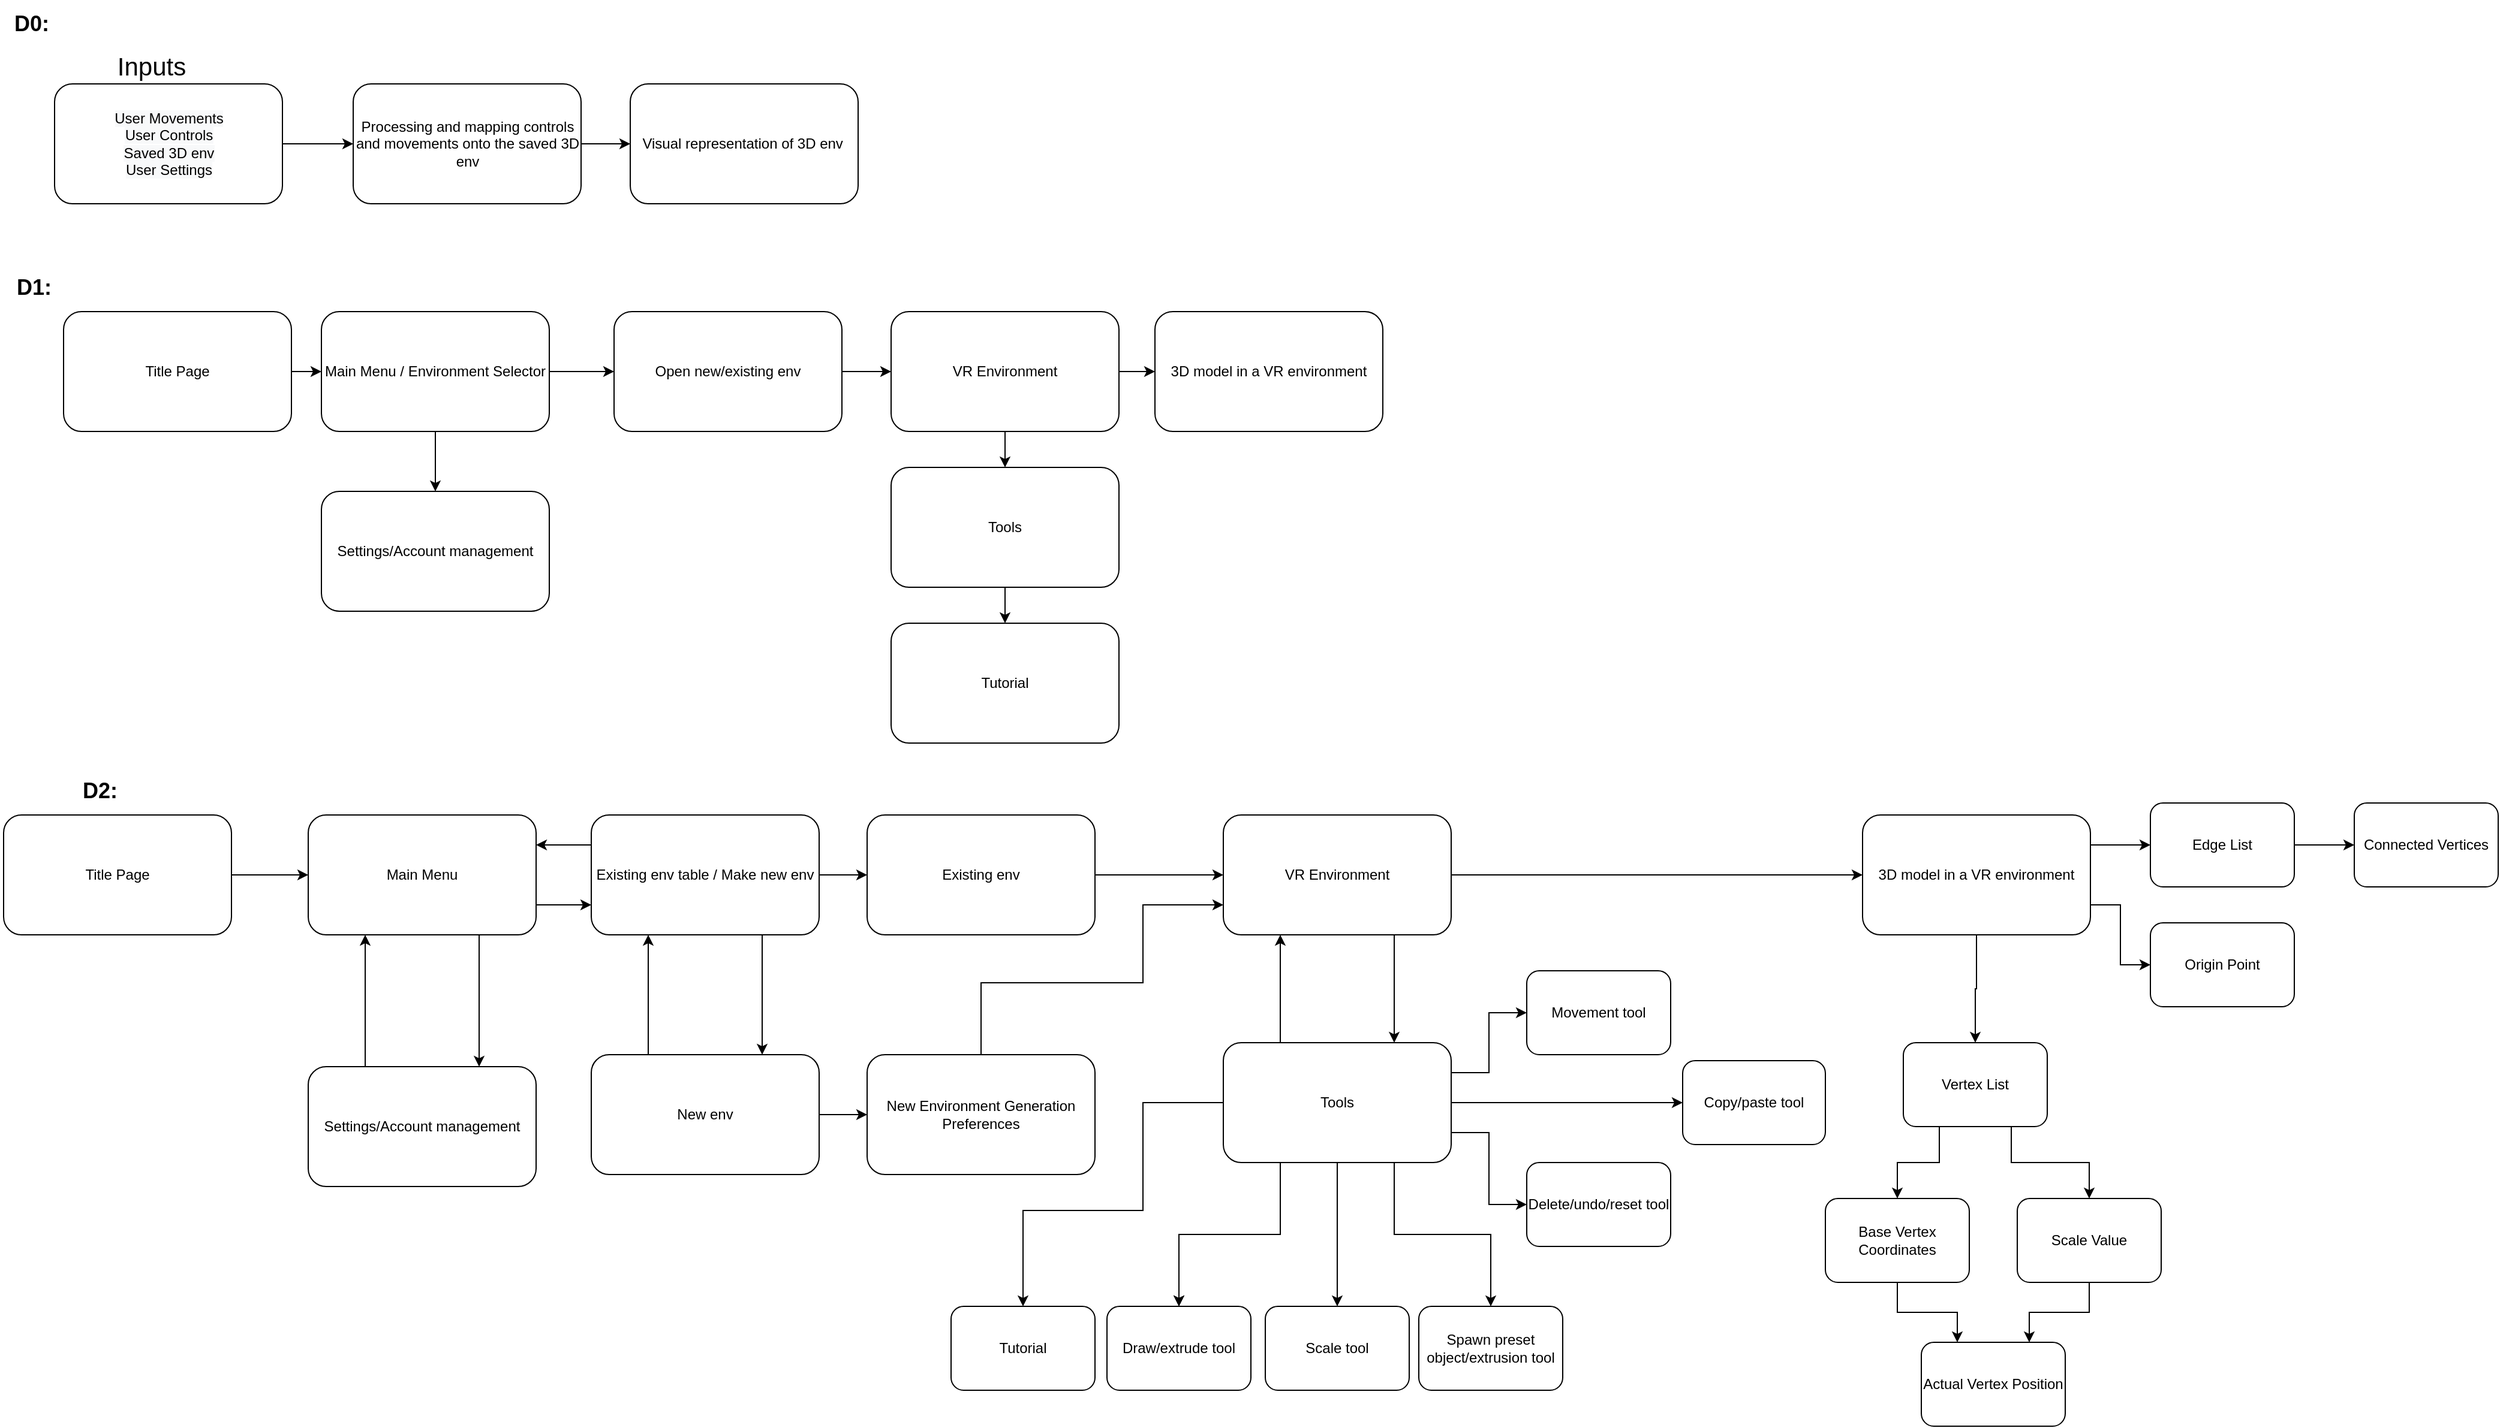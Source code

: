 <mxfile version="20.3.6" type="google"><diagram id="C5RBs43oDa-KdzZeNtuy" name="Page-1"><mxGraphModel grid="1" page="1" gridSize="10" guides="1" tooltips="1" connect="1" arrows="1" fold="1" pageScale="1" pageWidth="827" pageHeight="1169" math="0" shadow="0"><root><mxCell id="WIyWlLk6GJQsqaUBKTNV-0"/><mxCell id="WIyWlLk6GJQsqaUBKTNV-1" parent="WIyWlLk6GJQsqaUBKTNV-0"/><mxCell id="8bLmDwcnnXkSl3ox3j59-17" style="edgeStyle=orthogonalEdgeStyle;rounded=0;orthogonalLoop=1;jettySize=auto;html=1;exitX=1;exitY=0.5;exitDx=0;exitDy=0;entryX=0;entryY=0.5;entryDx=0;entryDy=0;fontSize=22;" edge="1" parent="WIyWlLk6GJQsqaUBKTNV-1" source="WIyWlLk6GJQsqaUBKTNV-3" target="8bLmDwcnnXkSl3ox3j59-7"><mxGeometry relative="1" as="geometry"/></mxCell><mxCell id="WIyWlLk6GJQsqaUBKTNV-3" value="&lt;span style=&quot;color: rgb(0, 0, 0); font-family: Helvetica; font-size: 12px; font-style: normal; font-variant-ligatures: normal; font-variant-caps: normal; font-weight: 400; letter-spacing: normal; orphans: 2; text-align: center; text-indent: 0px; text-transform: none; widows: 2; word-spacing: 0px; -webkit-text-stroke-width: 0px; background-color: rgb(248, 249, 250); text-decoration-thickness: initial; text-decoration-style: initial; text-decoration-color: initial; float: none; display: inline !important;&quot;&gt;User Movements&lt;/span&gt;&lt;br style=&quot;color: rgb(0, 0, 0); font-family: Helvetica; font-size: 12px; font-style: normal; font-variant-ligatures: normal; font-variant-caps: normal; font-weight: 400; letter-spacing: normal; orphans: 2; text-align: center; text-indent: 0px; text-transform: none; widows: 2; word-spacing: 0px; -webkit-text-stroke-width: 0px; background-color: rgb(248, 249, 250); text-decoration-thickness: initial; text-decoration-style: initial; text-decoration-color: initial;&quot;&gt;&lt;span style=&quot;color: rgb(0, 0, 0); font-family: Helvetica; font-size: 12px; font-style: normal; font-variant-ligatures: normal; font-variant-caps: normal; font-weight: 400; letter-spacing: normal; orphans: 2; text-align: center; text-indent: 0px; text-transform: none; widows: 2; word-spacing: 0px; -webkit-text-stroke-width: 0px; background-color: rgb(248, 249, 250); text-decoration-thickness: initial; text-decoration-style: initial; text-decoration-color: initial; float: none; display: inline !important;&quot;&gt;User Controls&lt;br&gt;Saved 3D env&lt;br&gt;User Settings&lt;br&gt;&lt;/span&gt;" style="rounded=1;whiteSpace=wrap;html=1;fontSize=12;glass=0;strokeWidth=1;shadow=0;" vertex="1" parent="WIyWlLk6GJQsqaUBKTNV-1"><mxGeometry x="-147.5" y="110" width="190" height="100" as="geometry"/></mxCell><mxCell id="8bLmDwcnnXkSl3ox3j59-1" value="Inputs" style="text;html=1;align=center;verticalAlign=middle;resizable=0;points=[];autosize=1;strokeColor=none;fillColor=none;fontSize=21;" vertex="1" parent="WIyWlLk6GJQsqaUBKTNV-1"><mxGeometry x="-107.5" y="75" width="80" height="40" as="geometry"/></mxCell><mxCell id="bWEmpoNXURwbK2FzVk98-0" value="&lt;font style=&quot;font-size: 18px;&quot;&gt;&lt;b&gt;D0:&lt;/b&gt;&lt;/font&gt;" style="text;html=1;resizable=0;autosize=1;align=center;verticalAlign=middle;points=[];fillColor=none;strokeColor=none;rounded=0;" vertex="1" parent="WIyWlLk6GJQsqaUBKTNV-1"><mxGeometry x="-192.5" y="40" width="50" height="40" as="geometry"/></mxCell><mxCell id="8bLmDwcnnXkSl3ox3j59-18" style="edgeStyle=orthogonalEdgeStyle;rounded=0;orthogonalLoop=1;jettySize=auto;html=1;exitX=1;exitY=0.5;exitDx=0;exitDy=0;fontSize=22;" edge="1" parent="WIyWlLk6GJQsqaUBKTNV-1" source="8bLmDwcnnXkSl3ox3j59-7" target="8bLmDwcnnXkSl3ox3j59-8"><mxGeometry relative="1" as="geometry"/></mxCell><mxCell id="8bLmDwcnnXkSl3ox3j59-7" value="Processing and mapping controls and movements onto the saved 3D env" style="rounded=1;whiteSpace=wrap;html=1;fontSize=12;glass=0;strokeWidth=1;shadow=0;" vertex="1" parent="WIyWlLk6GJQsqaUBKTNV-1"><mxGeometry x="101.5" y="110" width="190" height="100" as="geometry"/></mxCell><mxCell id="8bLmDwcnnXkSl3ox3j59-8" value="Visual representation of 3D env&amp;nbsp;" style="rounded=1;whiteSpace=wrap;html=1;fontSize=12;glass=0;strokeWidth=1;shadow=0;" vertex="1" parent="WIyWlLk6GJQsqaUBKTNV-1"><mxGeometry x="332.5" y="110" width="190" height="100" as="geometry"/></mxCell><mxCell id="8bLmDwcnnXkSl3ox3j59-11" value="3D model in a VR environment" style="rounded=1;whiteSpace=wrap;html=1;fontSize=12;glass=0;strokeWidth=1;shadow=0;" vertex="1" parent="WIyWlLk6GJQsqaUBKTNV-1"><mxGeometry x="770" y="300" width="190" height="100" as="geometry"/></mxCell><mxCell id="Q3Ee64jmvVKUukbsxCma-2" style="edgeStyle=orthogonalEdgeStyle;rounded=0;orthogonalLoop=1;jettySize=auto;html=1;entryX=0;entryY=0.5;entryDx=0;entryDy=0;" edge="1" parent="WIyWlLk6GJQsqaUBKTNV-1" source="8bLmDwcnnXkSl3ox3j59-12" target="ZEWPwXV3_fpXoIMDEZgi-4"><mxGeometry relative="1" as="geometry"/></mxCell><mxCell id="8bLmDwcnnXkSl3ox3j59-12" value="Open new/existing env" style="rounded=1;whiteSpace=wrap;html=1;fontSize=12;glass=0;strokeWidth=1;shadow=0;" vertex="1" parent="WIyWlLk6GJQsqaUBKTNV-1"><mxGeometry x="319" y="300" width="190" height="100" as="geometry"/></mxCell><mxCell id="Q3Ee64jmvVKUukbsxCma-0" value="&lt;font style=&quot;font-size: 18px;&quot;&gt;&lt;b&gt;D1:&lt;/b&gt;&lt;/font&gt;" style="text;html=1;resizable=0;autosize=1;align=center;verticalAlign=middle;points=[];fillColor=none;strokeColor=none;rounded=0;" vertex="1" parent="WIyWlLk6GJQsqaUBKTNV-1"><mxGeometry x="-190" y="260" width="50" height="40" as="geometry"/></mxCell><mxCell id="Q3Ee64jmvVKUukbsxCma-24" value="" style="edgeStyle=orthogonalEdgeStyle;rounded=0;orthogonalLoop=1;jettySize=auto;html=1;" edge="1" parent="WIyWlLk6GJQsqaUBKTNV-1" source="8bLmDwcnnXkSl3ox3j59-19" target="ZEWPwXV3_fpXoIMDEZgi-1"><mxGeometry relative="1" as="geometry"/></mxCell><mxCell id="8bLmDwcnnXkSl3ox3j59-19" value="Title Page" style="rounded=1;whiteSpace=wrap;html=1;fontSize=12;glass=0;strokeWidth=1;shadow=0;" vertex="1" parent="WIyWlLk6GJQsqaUBKTNV-1"><mxGeometry x="-140" y="300" width="190" height="100" as="geometry"/></mxCell><mxCell id="ZEWPwXV3_fpXoIMDEZgi-1" value="Main Menu / Environment Selector" style="rounded=1;whiteSpace=wrap;html=1;fontSize=12;glass=0;strokeWidth=1;shadow=0;" vertex="1" parent="WIyWlLk6GJQsqaUBKTNV-1"><mxGeometry x="75" y="300" width="190" height="100" as="geometry"/></mxCell><mxCell id="Q3Ee64jmvVKUukbsxCma-1" value="Settings/Account management" style="rounded=1;whiteSpace=wrap;html=1;fontSize=12;glass=0;strokeWidth=1;shadow=0;" vertex="1" parent="WIyWlLk6GJQsqaUBKTNV-1"><mxGeometry x="75" y="450" width="190" height="100" as="geometry"/></mxCell><mxCell id="ZEWPwXV3_fpXoIMDEZgi-2" value="" style="endArrow=classic;html=1;rounded=0;exitX=0.5;exitY=1;exitDx=0;exitDy=0;entryX=0.5;entryY=0;entryDx=0;entryDy=0;" edge="1" parent="WIyWlLk6GJQsqaUBKTNV-1" source="ZEWPwXV3_fpXoIMDEZgi-1" target="Q3Ee64jmvVKUukbsxCma-1"><mxGeometry width="50" height="50" relative="1" as="geometry"><mxPoint x="380" y="430" as="sourcePoint"/><mxPoint x="430" y="380" as="targetPoint"/></mxGeometry></mxCell><mxCell id="ZEWPwXV3_fpXoIMDEZgi-3" style="edgeStyle=orthogonalEdgeStyle;rounded=0;orthogonalLoop=1;jettySize=auto;html=1;exitX=1;exitY=0.5;exitDx=0;exitDy=0;entryX=0;entryY=0.5;entryDx=0;entryDy=0;" edge="1" parent="WIyWlLk6GJQsqaUBKTNV-1" source="ZEWPwXV3_fpXoIMDEZgi-1" target="8bLmDwcnnXkSl3ox3j59-12"><mxGeometry relative="1" as="geometry"/></mxCell><mxCell id="ZEWPwXV3_fpXoIMDEZgi-6" style="edgeStyle=orthogonalEdgeStyle;rounded=0;orthogonalLoop=1;jettySize=auto;html=1;exitX=0.5;exitY=1;exitDx=0;exitDy=0;entryX=0.5;entryY=0;entryDx=0;entryDy=0;" edge="1" parent="WIyWlLk6GJQsqaUBKTNV-1" source="ZEWPwXV3_fpXoIMDEZgi-4" target="ZEWPwXV3_fpXoIMDEZgi-5"><mxGeometry relative="1" as="geometry"/></mxCell><mxCell id="Q3Ee64jmvVKUukbsxCma-3" style="edgeStyle=orthogonalEdgeStyle;rounded=0;orthogonalLoop=1;jettySize=auto;html=1;entryX=0;entryY=0.5;entryDx=0;entryDy=0;" edge="1" parent="WIyWlLk6GJQsqaUBKTNV-1" source="ZEWPwXV3_fpXoIMDEZgi-4" target="8bLmDwcnnXkSl3ox3j59-11"><mxGeometry relative="1" as="geometry"/></mxCell><mxCell id="ZEWPwXV3_fpXoIMDEZgi-4" value="VR Environment" style="rounded=1;whiteSpace=wrap;html=1;fontSize=12;glass=0;strokeWidth=1;shadow=0;" vertex="1" parent="WIyWlLk6GJQsqaUBKTNV-1"><mxGeometry x="550" y="300" width="190" height="100" as="geometry"/></mxCell><mxCell id="Q3Ee64jmvVKUukbsxCma-5" value="" style="edgeStyle=orthogonalEdgeStyle;rounded=0;orthogonalLoop=1;jettySize=auto;html=1;" edge="1" parent="WIyWlLk6GJQsqaUBKTNV-1" source="ZEWPwXV3_fpXoIMDEZgi-5" target="Q3Ee64jmvVKUukbsxCma-4"><mxGeometry relative="1" as="geometry"/></mxCell><mxCell id="ZEWPwXV3_fpXoIMDEZgi-5" value="Tools" style="rounded=1;whiteSpace=wrap;html=1;fontSize=12;glass=0;strokeWidth=1;shadow=0;" vertex="1" parent="WIyWlLk6GJQsqaUBKTNV-1"><mxGeometry x="550" y="430" width="190" height="100" as="geometry"/></mxCell><mxCell id="Q3Ee64jmvVKUukbsxCma-4" value="Tutorial" style="rounded=1;whiteSpace=wrap;html=1;fontSize=12;glass=0;strokeWidth=1;shadow=0;" vertex="1" parent="WIyWlLk6GJQsqaUBKTNV-1"><mxGeometry x="550" y="560" width="190" height="100" as="geometry"/></mxCell><mxCell id="00nj9bnLJG-8SDfMK1m7-7" style="edgeStyle=orthogonalEdgeStyle;rounded=0;orthogonalLoop=1;jettySize=auto;html=1;exitX=0;exitY=0.25;exitDx=0;exitDy=0;entryX=1;entryY=0.25;entryDx=0;entryDy=0;" edge="1" parent="WIyWlLk6GJQsqaUBKTNV-1" source="Q3Ee64jmvVKUukbsxCma-8" target="Q3Ee64jmvVKUukbsxCma-11"><mxGeometry relative="1" as="geometry"/></mxCell><mxCell id="00nj9bnLJG-8SDfMK1m7-11" style="edgeStyle=orthogonalEdgeStyle;rounded=0;orthogonalLoop=1;jettySize=auto;html=1;exitX=0.75;exitY=1;exitDx=0;exitDy=0;entryX=0.75;entryY=0;entryDx=0;entryDy=0;" edge="1" parent="WIyWlLk6GJQsqaUBKTNV-1" source="Q3Ee64jmvVKUukbsxCma-8" target="Q3Ee64jmvVKUukbsxCma-28"><mxGeometry relative="1" as="geometry"/></mxCell><mxCell id="00nj9bnLJG-8SDfMK1m7-14" style="edgeStyle=orthogonalEdgeStyle;rounded=0;orthogonalLoop=1;jettySize=auto;html=1;exitX=1;exitY=0.5;exitDx=0;exitDy=0;entryX=0;entryY=0.5;entryDx=0;entryDy=0;" edge="1" parent="WIyWlLk6GJQsqaUBKTNV-1" source="Q3Ee64jmvVKUukbsxCma-8" target="Q3Ee64jmvVKUukbsxCma-32"><mxGeometry relative="1" as="geometry"/></mxCell><mxCell id="Q3Ee64jmvVKUukbsxCma-8" value="Existing env table / Make new env" style="rounded=1;whiteSpace=wrap;html=1;fontSize=12;glass=0;strokeWidth=1;shadow=0;" vertex="1" parent="WIyWlLk6GJQsqaUBKTNV-1"><mxGeometry x="300" y="720" width="190" height="100" as="geometry"/></mxCell><mxCell id="Q3Ee64jmvVKUukbsxCma-9" value="&lt;font style=&quot;font-size: 18px;&quot;&gt;&lt;b&gt;D2:&lt;/b&gt;&lt;/font&gt;" style="text;html=1;resizable=0;autosize=1;align=center;verticalAlign=middle;points=[];fillColor=none;strokeColor=none;rounded=0;" vertex="1" parent="WIyWlLk6GJQsqaUBKTNV-1"><mxGeometry x="-135" y="680" width="50" height="40" as="geometry"/></mxCell><mxCell id="Q3Ee64jmvVKUukbsxCma-25" value="" style="edgeStyle=orthogonalEdgeStyle;rounded=0;orthogonalLoop=1;jettySize=auto;html=1;" edge="1" parent="WIyWlLk6GJQsqaUBKTNV-1" source="Q3Ee64jmvVKUukbsxCma-10" target="Q3Ee64jmvVKUukbsxCma-11"><mxGeometry relative="1" as="geometry"/></mxCell><mxCell id="Q3Ee64jmvVKUukbsxCma-10" value="Title Page" style="rounded=1;whiteSpace=wrap;html=1;fontSize=12;glass=0;strokeWidth=1;shadow=0;" vertex="1" parent="WIyWlLk6GJQsqaUBKTNV-1"><mxGeometry x="-190" y="720" width="190" height="100" as="geometry"/></mxCell><mxCell id="00nj9bnLJG-8SDfMK1m7-5" style="edgeStyle=orthogonalEdgeStyle;rounded=0;orthogonalLoop=1;jettySize=auto;html=1;exitX=0.75;exitY=1;exitDx=0;exitDy=0;entryX=0.75;entryY=0;entryDx=0;entryDy=0;" edge="1" parent="WIyWlLk6GJQsqaUBKTNV-1" source="Q3Ee64jmvVKUukbsxCma-11" target="Q3Ee64jmvVKUukbsxCma-12"><mxGeometry relative="1" as="geometry"/></mxCell><mxCell id="00nj9bnLJG-8SDfMK1m7-6" style="edgeStyle=orthogonalEdgeStyle;rounded=0;orthogonalLoop=1;jettySize=auto;html=1;exitX=1;exitY=0.75;exitDx=0;exitDy=0;entryX=0;entryY=0.75;entryDx=0;entryDy=0;" edge="1" parent="WIyWlLk6GJQsqaUBKTNV-1" source="Q3Ee64jmvVKUukbsxCma-11" target="Q3Ee64jmvVKUukbsxCma-8"><mxGeometry relative="1" as="geometry"/></mxCell><mxCell id="Q3Ee64jmvVKUukbsxCma-11" value="Main Menu" style="rounded=1;whiteSpace=wrap;html=1;fontSize=12;glass=0;strokeWidth=1;shadow=0;" vertex="1" parent="WIyWlLk6GJQsqaUBKTNV-1"><mxGeometry x="64" y="720" width="190" height="100" as="geometry"/></mxCell><mxCell id="00nj9bnLJG-8SDfMK1m7-4" style="edgeStyle=orthogonalEdgeStyle;rounded=0;orthogonalLoop=1;jettySize=auto;html=1;exitX=0.25;exitY=0;exitDx=0;exitDy=0;entryX=0.25;entryY=1;entryDx=0;entryDy=0;" edge="1" parent="WIyWlLk6GJQsqaUBKTNV-1" source="Q3Ee64jmvVKUukbsxCma-12" target="Q3Ee64jmvVKUukbsxCma-11"><mxGeometry relative="1" as="geometry"/></mxCell><mxCell id="Q3Ee64jmvVKUukbsxCma-12" value="Settings/Account management" style="rounded=1;whiteSpace=wrap;html=1;fontSize=12;glass=0;strokeWidth=1;shadow=0;" vertex="1" parent="WIyWlLk6GJQsqaUBKTNV-1"><mxGeometry x="64" y="930" width="190" height="100" as="geometry"/></mxCell><mxCell id="Q3Ee64jmvVKUukbsxCma-23" value="" style="edgeStyle=orthogonalEdgeStyle;rounded=0;orthogonalLoop=1;jettySize=auto;html=1;entryX=0;entryY=0.5;entryDx=0;entryDy=0;" edge="1" parent="WIyWlLk6GJQsqaUBKTNV-1" source="Q3Ee64jmvVKUukbsxCma-17" target="00nj9bnLJG-8SDfMK1m7-0"><mxGeometry relative="1" as="geometry"><mxPoint x="1280.84" y="770" as="targetPoint"/></mxGeometry></mxCell><mxCell id="00nj9bnLJG-8SDfMK1m7-16" style="edgeStyle=orthogonalEdgeStyle;rounded=0;orthogonalLoop=1;jettySize=auto;html=1;exitX=0.75;exitY=1;exitDx=0;exitDy=0;entryX=0.75;entryY=0;entryDx=0;entryDy=0;" edge="1" parent="WIyWlLk6GJQsqaUBKTNV-1" source="Q3Ee64jmvVKUukbsxCma-17" target="Q3Ee64jmvVKUukbsxCma-19"><mxGeometry relative="1" as="geometry"><mxPoint x="969.5" y="870" as="sourcePoint"/></mxGeometry></mxCell><mxCell id="Q3Ee64jmvVKUukbsxCma-17" value="VR Environment" style="rounded=1;whiteSpace=wrap;html=1;fontSize=12;glass=0;strokeWidth=1;shadow=0;" vertex="1" parent="WIyWlLk6GJQsqaUBKTNV-1"><mxGeometry x="827" y="720" width="190" height="100" as="geometry"/></mxCell><mxCell id="00nj9bnLJG-8SDfMK1m7-15" style="edgeStyle=orthogonalEdgeStyle;rounded=0;orthogonalLoop=1;jettySize=auto;html=1;exitX=0.25;exitY=0;exitDx=0;exitDy=0;entryX=0.25;entryY=1;entryDx=0;entryDy=0;" edge="1" parent="WIyWlLk6GJQsqaUBKTNV-1" source="Q3Ee64jmvVKUukbsxCma-19" target="Q3Ee64jmvVKUukbsxCma-17"><mxGeometry relative="1" as="geometry"><mxPoint x="874.5" y="870" as="targetPoint"/></mxGeometry></mxCell><mxCell id="nfgmm3gEBnVKPM49lUaI-1" style="edgeStyle=orthogonalEdgeStyle;rounded=0;orthogonalLoop=1;jettySize=auto;html=1;exitX=1;exitY=0.25;exitDx=0;exitDy=0;" edge="1" parent="WIyWlLk6GJQsqaUBKTNV-1" source="Q3Ee64jmvVKUukbsxCma-19" target="nfgmm3gEBnVKPM49lUaI-0"><mxGeometry relative="1" as="geometry"/></mxCell><mxCell id="nfgmm3gEBnVKPM49lUaI-4" style="edgeStyle=orthogonalEdgeStyle;rounded=0;orthogonalLoop=1;jettySize=auto;html=1;exitX=1;exitY=0.75;exitDx=0;exitDy=0;entryX=0;entryY=0.5;entryDx=0;entryDy=0;" edge="1" parent="WIyWlLk6GJQsqaUBKTNV-1" source="Q3Ee64jmvVKUukbsxCma-19" target="nfgmm3gEBnVKPM49lUaI-2"><mxGeometry relative="1" as="geometry"/></mxCell><mxCell id="00nj9bnLJG-8SDfMK1m7-20" style="edgeStyle=orthogonalEdgeStyle;rounded=0;orthogonalLoop=1;jettySize=auto;html=1;exitX=0.25;exitY=1;exitDx=0;exitDy=0;entryX=0.5;entryY=0;entryDx=0;entryDy=0;" edge="1" parent="WIyWlLk6GJQsqaUBKTNV-1" source="Q3Ee64jmvVKUukbsxCma-19" target="Q3Ee64jmvVKUukbsxCma-20"><mxGeometry relative="1" as="geometry"/></mxCell><mxCell id="00nj9bnLJG-8SDfMK1m7-21" style="edgeStyle=orthogonalEdgeStyle;rounded=0;orthogonalLoop=1;jettySize=auto;html=1;exitX=0.75;exitY=1;exitDx=0;exitDy=0;entryX=0.5;entryY=0;entryDx=0;entryDy=0;" edge="1" parent="WIyWlLk6GJQsqaUBKTNV-1" source="Q3Ee64jmvVKUukbsxCma-19" target="nfgmm3gEBnVKPM49lUaI-5"><mxGeometry relative="1" as="geometry"/></mxCell><mxCell id="00nj9bnLJG-8SDfMK1m7-22" style="edgeStyle=orthogonalEdgeStyle;rounded=0;orthogonalLoop=1;jettySize=auto;html=1;exitX=0.5;exitY=1;exitDx=0;exitDy=0;entryX=0.5;entryY=0;entryDx=0;entryDy=0;" edge="1" parent="WIyWlLk6GJQsqaUBKTNV-1" source="Q3Ee64jmvVKUukbsxCma-19" target="nfgmm3gEBnVKPM49lUaI-7"><mxGeometry relative="1" as="geometry"/></mxCell><mxCell id="00nj9bnLJG-8SDfMK1m7-23" style="edgeStyle=orthogonalEdgeStyle;rounded=0;orthogonalLoop=1;jettySize=auto;html=1;exitX=1;exitY=0.5;exitDx=0;exitDy=0;entryX=0;entryY=0.5;entryDx=0;entryDy=0;" edge="1" parent="WIyWlLk6GJQsqaUBKTNV-1" source="Q3Ee64jmvVKUukbsxCma-19" target="nfgmm3gEBnVKPM49lUaI-9"><mxGeometry relative="1" as="geometry"/></mxCell><mxCell id="rA3e7qg36BxeloMbBD3C-1" style="edgeStyle=orthogonalEdgeStyle;rounded=0;orthogonalLoop=1;jettySize=auto;html=1;" edge="1" parent="WIyWlLk6GJQsqaUBKTNV-1" source="Q3Ee64jmvVKUukbsxCma-19" target="rA3e7qg36BxeloMbBD3C-0"><mxGeometry relative="1" as="geometry"><Array as="points"><mxPoint x="760" y="960"/><mxPoint x="760" y="1050"/><mxPoint x="660" y="1050"/></Array></mxGeometry></mxCell><mxCell id="Q3Ee64jmvVKUukbsxCma-19" value="Tools" style="rounded=1;whiteSpace=wrap;html=1;fontSize=12;glass=0;strokeWidth=1;shadow=0;" vertex="1" parent="WIyWlLk6GJQsqaUBKTNV-1"><mxGeometry x="827" y="910" width="190" height="100" as="geometry"/></mxCell><mxCell id="Q3Ee64jmvVKUukbsxCma-20" value="Draw/extrude tool" style="rounded=1;whiteSpace=wrap;html=1;fontSize=12;glass=0;strokeWidth=1;shadow=0;" vertex="1" parent="WIyWlLk6GJQsqaUBKTNV-1"><mxGeometry x="730" y="1130" width="120" height="70" as="geometry"/></mxCell><mxCell id="00nj9bnLJG-8SDfMK1m7-24" style="edgeStyle=orthogonalEdgeStyle;rounded=0;orthogonalLoop=1;jettySize=auto;html=1;exitX=0.5;exitY=1;exitDx=0;exitDy=0;entryX=0.5;entryY=0;entryDx=0;entryDy=0;" edge="1" parent="WIyWlLk6GJQsqaUBKTNV-1" source="00nj9bnLJG-8SDfMK1m7-0" target="00nj9bnLJG-8SDfMK1m7-25"><mxGeometry relative="1" as="geometry"><mxPoint x="1474.429" y="910" as="targetPoint"/></mxGeometry></mxCell><mxCell id="00nj9bnLJG-8SDfMK1m7-42" style="edgeStyle=orthogonalEdgeStyle;rounded=0;orthogonalLoop=1;jettySize=auto;html=1;exitX=1;exitY=0.25;exitDx=0;exitDy=0;entryX=0;entryY=0.5;entryDx=0;entryDy=0;" edge="1" parent="WIyWlLk6GJQsqaUBKTNV-1" source="00nj9bnLJG-8SDfMK1m7-0" target="00nj9bnLJG-8SDfMK1m7-35"><mxGeometry relative="1" as="geometry"/></mxCell><mxCell id="00nj9bnLJG-8SDfMK1m7-43" style="edgeStyle=orthogonalEdgeStyle;rounded=0;orthogonalLoop=1;jettySize=auto;html=1;exitX=1;exitY=0.75;exitDx=0;exitDy=0;entryX=0;entryY=0.5;entryDx=0;entryDy=0;" edge="1" parent="WIyWlLk6GJQsqaUBKTNV-1" source="00nj9bnLJG-8SDfMK1m7-0" target="00nj9bnLJG-8SDfMK1m7-40"><mxGeometry relative="1" as="geometry"/></mxCell><mxCell id="00nj9bnLJG-8SDfMK1m7-0" value="3D model in a VR environment" style="rounded=1;whiteSpace=wrap;html=1;fontSize=12;glass=0;strokeWidth=1;shadow=0;" vertex="1" parent="WIyWlLk6GJQsqaUBKTNV-1"><mxGeometry x="1360" y="720" width="190" height="100" as="geometry"/></mxCell><mxCell id="Q3Ee64jmvVKUukbsxCma-35" value="" style="edgeStyle=orthogonalEdgeStyle;rounded=0;orthogonalLoop=1;jettySize=auto;html=1;" edge="1" parent="WIyWlLk6GJQsqaUBKTNV-1" source="Q3Ee64jmvVKUukbsxCma-28" target="00nj9bnLJG-8SDfMK1m7-1"><mxGeometry relative="1" as="geometry"/></mxCell><mxCell id="00nj9bnLJG-8SDfMK1m7-10" style="edgeStyle=orthogonalEdgeStyle;rounded=0;orthogonalLoop=1;jettySize=auto;html=1;exitX=0.25;exitY=0;exitDx=0;exitDy=0;entryX=0.25;entryY=1;entryDx=0;entryDy=0;" edge="1" parent="WIyWlLk6GJQsqaUBKTNV-1" source="Q3Ee64jmvVKUukbsxCma-28" target="Q3Ee64jmvVKUukbsxCma-8"><mxGeometry relative="1" as="geometry"/></mxCell><mxCell id="Q3Ee64jmvVKUukbsxCma-28" value="New env" style="rounded=1;whiteSpace=wrap;html=1;fontSize=12;glass=0;strokeWidth=1;shadow=0;" vertex="1" parent="WIyWlLk6GJQsqaUBKTNV-1"><mxGeometry x="300" y="920" width="190" height="100" as="geometry"/></mxCell><mxCell id="Q3Ee64jmvVKUukbsxCma-38" value="" style="edgeStyle=orthogonalEdgeStyle;rounded=0;orthogonalLoop=1;jettySize=auto;html=1;entryX=0;entryY=0.75;entryDx=0;entryDy=0;" edge="1" parent="WIyWlLk6GJQsqaUBKTNV-1" source="00nj9bnLJG-8SDfMK1m7-1" target="Q3Ee64jmvVKUukbsxCma-17"><mxGeometry relative="1" as="geometry"><mxPoint x="625" y="820" as="targetPoint"/><Array as="points"><mxPoint x="625" y="860"/><mxPoint x="760" y="860"/><mxPoint x="760" y="795"/></Array></mxGeometry></mxCell><mxCell id="00nj9bnLJG-8SDfMK1m7-1" value="New Environment Generation Preferences" style="rounded=1;whiteSpace=wrap;html=1;fontSize=12;glass=0;strokeWidth=1;shadow=0;" vertex="1" parent="WIyWlLk6GJQsqaUBKTNV-1"><mxGeometry x="530" y="920" width="190" height="100" as="geometry"/></mxCell><mxCell id="Q3Ee64jmvVKUukbsxCma-34" value="" style="edgeStyle=orthogonalEdgeStyle;rounded=0;orthogonalLoop=1;jettySize=auto;html=1;" edge="1" parent="WIyWlLk6GJQsqaUBKTNV-1" source="Q3Ee64jmvVKUukbsxCma-32" target="Q3Ee64jmvVKUukbsxCma-17"><mxGeometry relative="1" as="geometry"/></mxCell><mxCell id="Q3Ee64jmvVKUukbsxCma-32" value="Existing env" style="rounded=1;whiteSpace=wrap;html=1;fontSize=12;glass=0;strokeWidth=1;shadow=0;" vertex="1" parent="WIyWlLk6GJQsqaUBKTNV-1"><mxGeometry x="530" y="720" width="190" height="100" as="geometry"/></mxCell><mxCell id="nfgmm3gEBnVKPM49lUaI-0" value="Movement tool" style="rounded=1;whiteSpace=wrap;html=1;fontSize=12;glass=0;strokeWidth=1;shadow=0;" vertex="1" parent="WIyWlLk6GJQsqaUBKTNV-1"><mxGeometry x="1080" y="850" width="120" height="70" as="geometry"/></mxCell><mxCell id="nfgmm3gEBnVKPM49lUaI-2" value="Delete/undo/reset tool" style="rounded=1;whiteSpace=wrap;html=1;fontSize=12;glass=0;strokeWidth=1;shadow=0;" vertex="1" parent="WIyWlLk6GJQsqaUBKTNV-1"><mxGeometry x="1080" y="1010" width="120" height="70" as="geometry"/></mxCell><mxCell id="nfgmm3gEBnVKPM49lUaI-5" value="Spawn preset object/extrusion tool" style="rounded=1;whiteSpace=wrap;html=1;fontSize=12;glass=0;strokeWidth=1;shadow=0;" vertex="1" parent="WIyWlLk6GJQsqaUBKTNV-1"><mxGeometry x="990" y="1130" width="120" height="70" as="geometry"/></mxCell><mxCell id="nfgmm3gEBnVKPM49lUaI-7" value="Scale tool" style="rounded=1;whiteSpace=wrap;html=1;fontSize=12;glass=0;strokeWidth=1;shadow=0;" vertex="1" parent="WIyWlLk6GJQsqaUBKTNV-1"><mxGeometry x="862" y="1130" width="120" height="70" as="geometry"/></mxCell><mxCell id="nfgmm3gEBnVKPM49lUaI-9" value="Copy/paste tool" style="rounded=1;whiteSpace=wrap;html=1;fontSize=12;glass=0;strokeWidth=1;shadow=0;" vertex="1" parent="WIyWlLk6GJQsqaUBKTNV-1"><mxGeometry x="1210" y="925" width="119" height="70" as="geometry"/></mxCell><mxCell id="nfgmm3gEBnVKPM49lUaI-11" style="edgeStyle=orthogonalEdgeStyle;rounded=0;orthogonalLoop=1;jettySize=auto;html=1;exitX=0.25;exitY=1;exitDx=0;exitDy=0;entryX=0.5;entryY=0;entryDx=0;entryDy=0;" edge="1" parent="WIyWlLk6GJQsqaUBKTNV-1" source="Q3Ee64jmvVKUukbsxCma-19" target="Q3Ee64jmvVKUukbsxCma-20"><mxGeometry relative="1" as="geometry"/></mxCell><mxCell id="rA3e7qg36BxeloMbBD3C-0" value="Tutorial" style="rounded=1;whiteSpace=wrap;html=1;fontSize=12;glass=0;strokeWidth=1;shadow=0;" vertex="1" parent="WIyWlLk6GJQsqaUBKTNV-1"><mxGeometry x="600" y="1130" width="120" height="70" as="geometry"/></mxCell><mxCell id="00nj9bnLJG-8SDfMK1m7-29" style="edgeStyle=orthogonalEdgeStyle;rounded=0;orthogonalLoop=1;jettySize=auto;html=1;exitX=0.25;exitY=1;exitDx=0;exitDy=0;entryX=0.5;entryY=0;entryDx=0;entryDy=0;" edge="1" parent="WIyWlLk6GJQsqaUBKTNV-1" source="00nj9bnLJG-8SDfMK1m7-25" target="00nj9bnLJG-8SDfMK1m7-27"><mxGeometry relative="1" as="geometry"/></mxCell><mxCell id="00nj9bnLJG-8SDfMK1m7-31" style="edgeStyle=orthogonalEdgeStyle;rounded=0;orthogonalLoop=1;jettySize=auto;html=1;exitX=0.75;exitY=1;exitDx=0;exitDy=0;entryX=0.5;entryY=0;entryDx=0;entryDy=0;" edge="1" parent="WIyWlLk6GJQsqaUBKTNV-1" source="00nj9bnLJG-8SDfMK1m7-25" target="00nj9bnLJG-8SDfMK1m7-30"><mxGeometry relative="1" as="geometry"/></mxCell><mxCell id="00nj9bnLJG-8SDfMK1m7-25" value="Vertex List" style="rounded=1;whiteSpace=wrap;html=1;fontSize=12;glass=0;strokeWidth=1;shadow=0;" vertex="1" parent="WIyWlLk6GJQsqaUBKTNV-1"><mxGeometry x="1394" y="910" width="120" height="70" as="geometry"/></mxCell><mxCell id="00nj9bnLJG-8SDfMK1m7-34" style="edgeStyle=orthogonalEdgeStyle;rounded=0;orthogonalLoop=1;jettySize=auto;html=1;exitX=0.5;exitY=1;exitDx=0;exitDy=0;entryX=0.25;entryY=0;entryDx=0;entryDy=0;" edge="1" parent="WIyWlLk6GJQsqaUBKTNV-1" source="00nj9bnLJG-8SDfMK1m7-27" target="00nj9bnLJG-8SDfMK1m7-32"><mxGeometry relative="1" as="geometry"/></mxCell><mxCell id="00nj9bnLJG-8SDfMK1m7-27" value="Base Vertex Coordinates" style="rounded=1;whiteSpace=wrap;html=1;fontSize=12;glass=0;strokeWidth=1;shadow=0;" vertex="1" parent="WIyWlLk6GJQsqaUBKTNV-1"><mxGeometry x="1329" y="1040" width="120" height="70" as="geometry"/></mxCell><mxCell id="00nj9bnLJG-8SDfMK1m7-33" style="edgeStyle=orthogonalEdgeStyle;rounded=0;orthogonalLoop=1;jettySize=auto;html=1;exitX=0.5;exitY=1;exitDx=0;exitDy=0;entryX=0.75;entryY=0;entryDx=0;entryDy=0;" edge="1" parent="WIyWlLk6GJQsqaUBKTNV-1" source="00nj9bnLJG-8SDfMK1m7-30" target="00nj9bnLJG-8SDfMK1m7-32"><mxGeometry relative="1" as="geometry"/></mxCell><mxCell id="00nj9bnLJG-8SDfMK1m7-30" value="Scale Value" style="rounded=1;whiteSpace=wrap;html=1;fontSize=12;glass=0;strokeWidth=1;shadow=0;" vertex="1" parent="WIyWlLk6GJQsqaUBKTNV-1"><mxGeometry x="1489" y="1040" width="120" height="70" as="geometry"/></mxCell><mxCell id="00nj9bnLJG-8SDfMK1m7-32" value="Actual Vertex Position" style="rounded=1;whiteSpace=wrap;html=1;fontSize=12;glass=0;strokeWidth=1;shadow=0;" vertex="1" parent="WIyWlLk6GJQsqaUBKTNV-1"><mxGeometry x="1409" y="1160" width="120" height="70" as="geometry"/></mxCell><mxCell id="00nj9bnLJG-8SDfMK1m7-38" style="edgeStyle=orthogonalEdgeStyle;rounded=0;orthogonalLoop=1;jettySize=auto;html=1;exitX=1;exitY=0.5;exitDx=0;exitDy=0;entryX=0;entryY=0.5;entryDx=0;entryDy=0;" edge="1" parent="WIyWlLk6GJQsqaUBKTNV-1" source="00nj9bnLJG-8SDfMK1m7-35" target="00nj9bnLJG-8SDfMK1m7-37"><mxGeometry relative="1" as="geometry"/></mxCell><mxCell id="00nj9bnLJG-8SDfMK1m7-35" value="Edge List" style="rounded=1;whiteSpace=wrap;html=1;fontSize=12;glass=0;strokeWidth=1;shadow=0;" vertex="1" parent="WIyWlLk6GJQsqaUBKTNV-1"><mxGeometry x="1600" y="710" width="120" height="70" as="geometry"/></mxCell><mxCell id="00nj9bnLJG-8SDfMK1m7-37" value="Connected Vertices" style="rounded=1;whiteSpace=wrap;html=1;fontSize=12;glass=0;strokeWidth=1;shadow=0;" vertex="1" parent="WIyWlLk6GJQsqaUBKTNV-1"><mxGeometry x="1770" y="710" width="120" height="70" as="geometry"/></mxCell><mxCell id="00nj9bnLJG-8SDfMK1m7-40" value="Origin Point" style="rounded=1;whiteSpace=wrap;html=1;fontSize=12;glass=0;strokeWidth=1;shadow=0;" vertex="1" parent="WIyWlLk6GJQsqaUBKTNV-1"><mxGeometry x="1600" y="810" width="120" height="70" as="geometry"/></mxCell></root></mxGraphModel></diagram></mxfile>